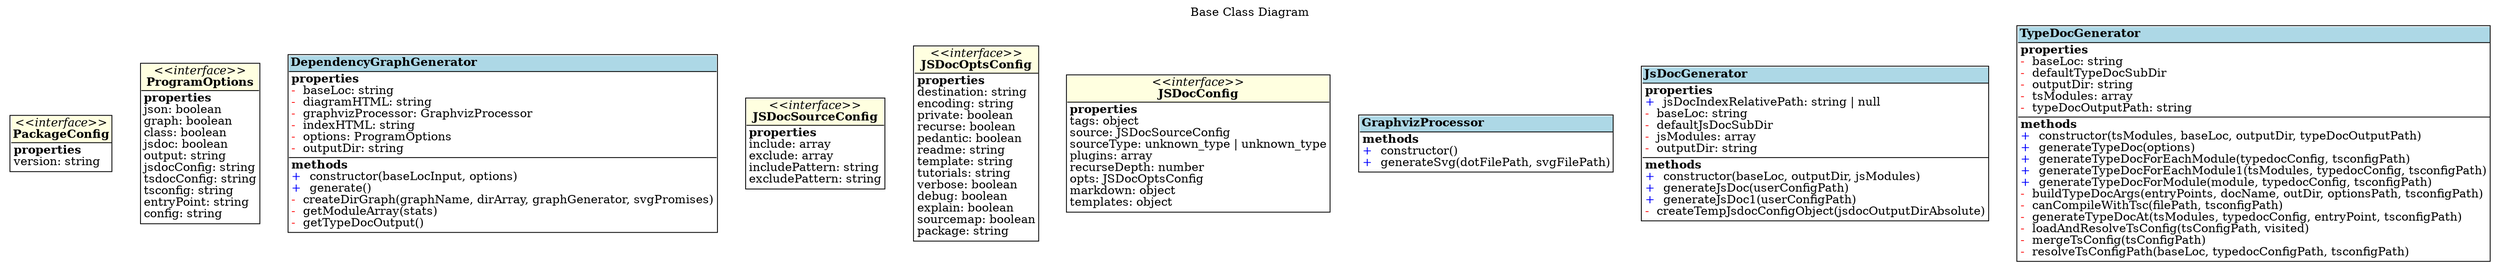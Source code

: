 digraph {label="Base Class Diagram";
labelloc="t";
"PackageConfig" [shape=none, label=<<TABLE cellspacing="0" cellborder="0" align="left">
<TR><TD align="center" bgcolor="lightyellow"><I>&lt;&lt;interface&gt;&gt;</I><BR/><B>PackageConfig</B></TD></TR>
<TR><TD align="left" BORDER="1" SIDES="T" BALIGN="LEFT"><B>properties</B><BR/>
version: string<BR/>
</TD></TR>
</TABLE>>];

"ProgramOptions" [shape=none, label=<<TABLE cellspacing="0" cellborder="0" align="left">
<TR><TD align="center" bgcolor="lightyellow"><I>&lt;&lt;interface&gt;&gt;</I><BR/><B>ProgramOptions</B></TD></TR>
<TR><TD align="left" BORDER="1" SIDES="T" BALIGN="LEFT"><B>properties</B><BR/>
json: boolean<BR/>
graph: boolean<BR/>
class: boolean<BR/>
jsdoc: boolean<BR/>
output: string<BR/>
jsdocConfig: string<BR/>
tsdocConfig: string<BR/>
tsconfig: string<BR/>
entryPoint: string<BR/>
config: string<BR/>
</TD></TR>
</TABLE>>];

"DependencyGraphGenerator" [shape=none, label=<<TABLE cellspacing="0" cellborder="0" align="left">
<TR><TD align="left" bgcolor="lightblue"><B>DependencyGraphGenerator</B></TD></TR>
<TR><TD BORDER="1" SIDES="T" align="left" BALIGN="LEFT"><B>properties</B><BR/>
<font color='red'>-</font>  baseLoc: string<BR/>
<font color='red'>-</font>  diagramHTML: string<BR/>
<font color='red'>-</font>  graphvizProcessor: GraphvizProcessor<BR/>
<font color='red'>-</font>  indexHTML: string<BR/>
<font color='red'>-</font>  options: ProgramOptions<BR/>
<font color='red'>-</font>  outputDir: string<BR/>
</TD></TR>
<TR><TD BORDER="1" SIDES="T" align="left" BALIGN="LEFT"><B>methods</B><BR/>
<font color='blue'>+</font>  constructor(baseLocInput, options)<BR/>
<font color='blue'>+</font>  generate()<BR/>
<font color='red'>-</font>  createDirGraph(graphName, dirArray, graphGenerator, svgPromises)<BR/>
<font color='red'>-</font>  getModuleArray(stats)<BR/>
<font color='red'>-</font>  getTypeDocOutput()<BR/>
</TD></TR>
</TABLE>>];

"JSDocSourceConfig" [shape=none, label=<<TABLE cellspacing="0" cellborder="0" align="left">
<TR><TD align="center" bgcolor="lightyellow"><I>&lt;&lt;interface&gt;&gt;</I><BR/><B>JSDocSourceConfig</B></TD></TR>
<TR><TD align="left" BORDER="1" SIDES="T" BALIGN="LEFT"><B>properties</B><BR/>
include: array<BR/>
exclude: array<BR/>
includePattern: string<BR/>
excludePattern: string<BR/>
</TD></TR>
</TABLE>>];

"JSDocOptsConfig" [shape=none, label=<<TABLE cellspacing="0" cellborder="0" align="left">
<TR><TD align="center" bgcolor="lightyellow"><I>&lt;&lt;interface&gt;&gt;</I><BR/><B>JSDocOptsConfig</B></TD></TR>
<TR><TD align="left" BORDER="1" SIDES="T" BALIGN="LEFT"><B>properties</B><BR/>
destination: string<BR/>
encoding: string<BR/>
private: boolean<BR/>
recurse: boolean<BR/>
pedantic: boolean<BR/>
readme: string<BR/>
template: string<BR/>
tutorials: string<BR/>
verbose: boolean<BR/>
debug: boolean<BR/>
explain: boolean<BR/>
sourcemap: boolean<BR/>
package: string<BR/>
</TD></TR>
</TABLE>>];

"JSDocConfig" [shape=none, label=<<TABLE cellspacing="0" cellborder="0" align="left">
<TR><TD align="center" bgcolor="lightyellow"><I>&lt;&lt;interface&gt;&gt;</I><BR/><B>JSDocConfig</B></TD></TR>
<TR><TD align="left" BORDER="1" SIDES="T" BALIGN="LEFT"><B>properties</B><BR/>
tags: object<BR/>
source: JSDocSourceConfig<BR/>
sourceType: unknown_type | unknown_type<BR/>
plugins: array<BR/>
recurseDepth: number<BR/>
opts: JSDocOptsConfig<BR/>
markdown: object<BR/>
templates: object<BR/>
</TD></TR>
</TABLE>>];

"GraphvizProcessor" [shape=none, label=<<TABLE cellspacing="0" cellborder="0" align="left">
<TR><TD align="left" bgcolor="lightblue"><B>GraphvizProcessor</B></TD></TR>
<TR><TD BORDER="1" SIDES="T" align="left" BALIGN="LEFT"><B>methods</B><BR/>
<font color='blue'>+</font>  constructor()<BR/>
<font color='blue'>+</font>  generateSvg(dotFilePath, svgFilePath)<BR/>
</TD></TR>
</TABLE>>];

"JsDocGenerator" [shape=none, label=<<TABLE cellspacing="0" cellborder="0" align="left">
<TR><TD align="left" bgcolor="lightblue"><B>JsDocGenerator</B></TD></TR>
<TR><TD BORDER="1" SIDES="T" align="left" BALIGN="LEFT"><B>properties</B><BR/>
<font color='blue'>+</font>  jsDocIndexRelativePath: string | null<BR/>
<font color='red'>-</font>  baseLoc: string<BR/>
<font color='red'>-</font>  defaultJsDocSubDir<BR/>
<font color='red'>-</font>  jsModules: array<BR/>
<font color='red'>-</font>  outputDir: string<BR/>
</TD></TR>
<TR><TD BORDER="1" SIDES="T" align="left" BALIGN="LEFT"><B>methods</B><BR/>
<font color='blue'>+</font>  constructor(baseLoc, outputDir, jsModules)<BR/>
<font color='blue'>+</font>  generateJsDoc(userConfigPath)<BR/>
<font color='blue'>+</font>  generateJsDoc1(userConfigPath)<BR/>
<font color='red'>-</font>  createTempJsdocConfigObject(jsdocOutputDirAbsolute)<BR/>
</TD></TR>
</TABLE>>];

"TypeDocGenerator" [shape=none, label=<<TABLE cellspacing="0" cellborder="0" align="left">
<TR><TD align="left" bgcolor="lightblue"><B>TypeDocGenerator</B></TD></TR>
<TR><TD BORDER="1" SIDES="T" align="left" BALIGN="LEFT"><B>properties</B><BR/>
<font color='red'>-</font>  baseLoc: string<BR/>
<font color='red'>-</font>  defaultTypeDocSubDir<BR/>
<font color='red'>-</font>  outputDir: string<BR/>
<font color='red'>-</font>  tsModules: array<BR/>
<font color='red'>-</font>  typeDocOutputPath: string<BR/>
</TD></TR>
<TR><TD BORDER="1" SIDES="T" align="left" BALIGN="LEFT"><B>methods</B><BR/>
<font color='blue'>+</font>  constructor(tsModules, baseLoc, outputDir, typeDocOutputPath)<BR/>
<font color='blue'>+</font>  generateTypeDoc(options)<BR/>
<font color='blue'>+</font>  generateTypeDocForEachModule(typedocConfig, tsconfigPath)<BR/>
<font color='blue'>+</font>  generateTypeDocForEachModule1(tsModules, typedocConfig, tsconfigPath)<BR/>
<font color='blue'>+</font>  generateTypeDocForModule(module, typedocConfig, tsconfigPath)<BR/>
<font color='red'>-</font>  buildTypeDocArgs(entryPoints, docName, outDir, optionsPath, tsconfigPath)<BR/>
<font color='red'>-</font>  canCompileWithTsc(filePath, tsconfigPath)<BR/>
<font color='red'>-</font>  generateTypeDocAt(tsModules, typedocConfig, entryPoint, tsconfigPath)<BR/>
<font color='red'>-</font>  loadAndResolveTsConfig(tsConfigPath, visited)<BR/>
<font color='red'>-</font>  mergeTsConfig(tsConfigPath)<BR/>
<font color='red'>-</font>  resolveTsConfigPath(baseLoc, typedocConfigPath, tsconfigPath)<BR/>
</TD></TR>
</TABLE>>];

}
